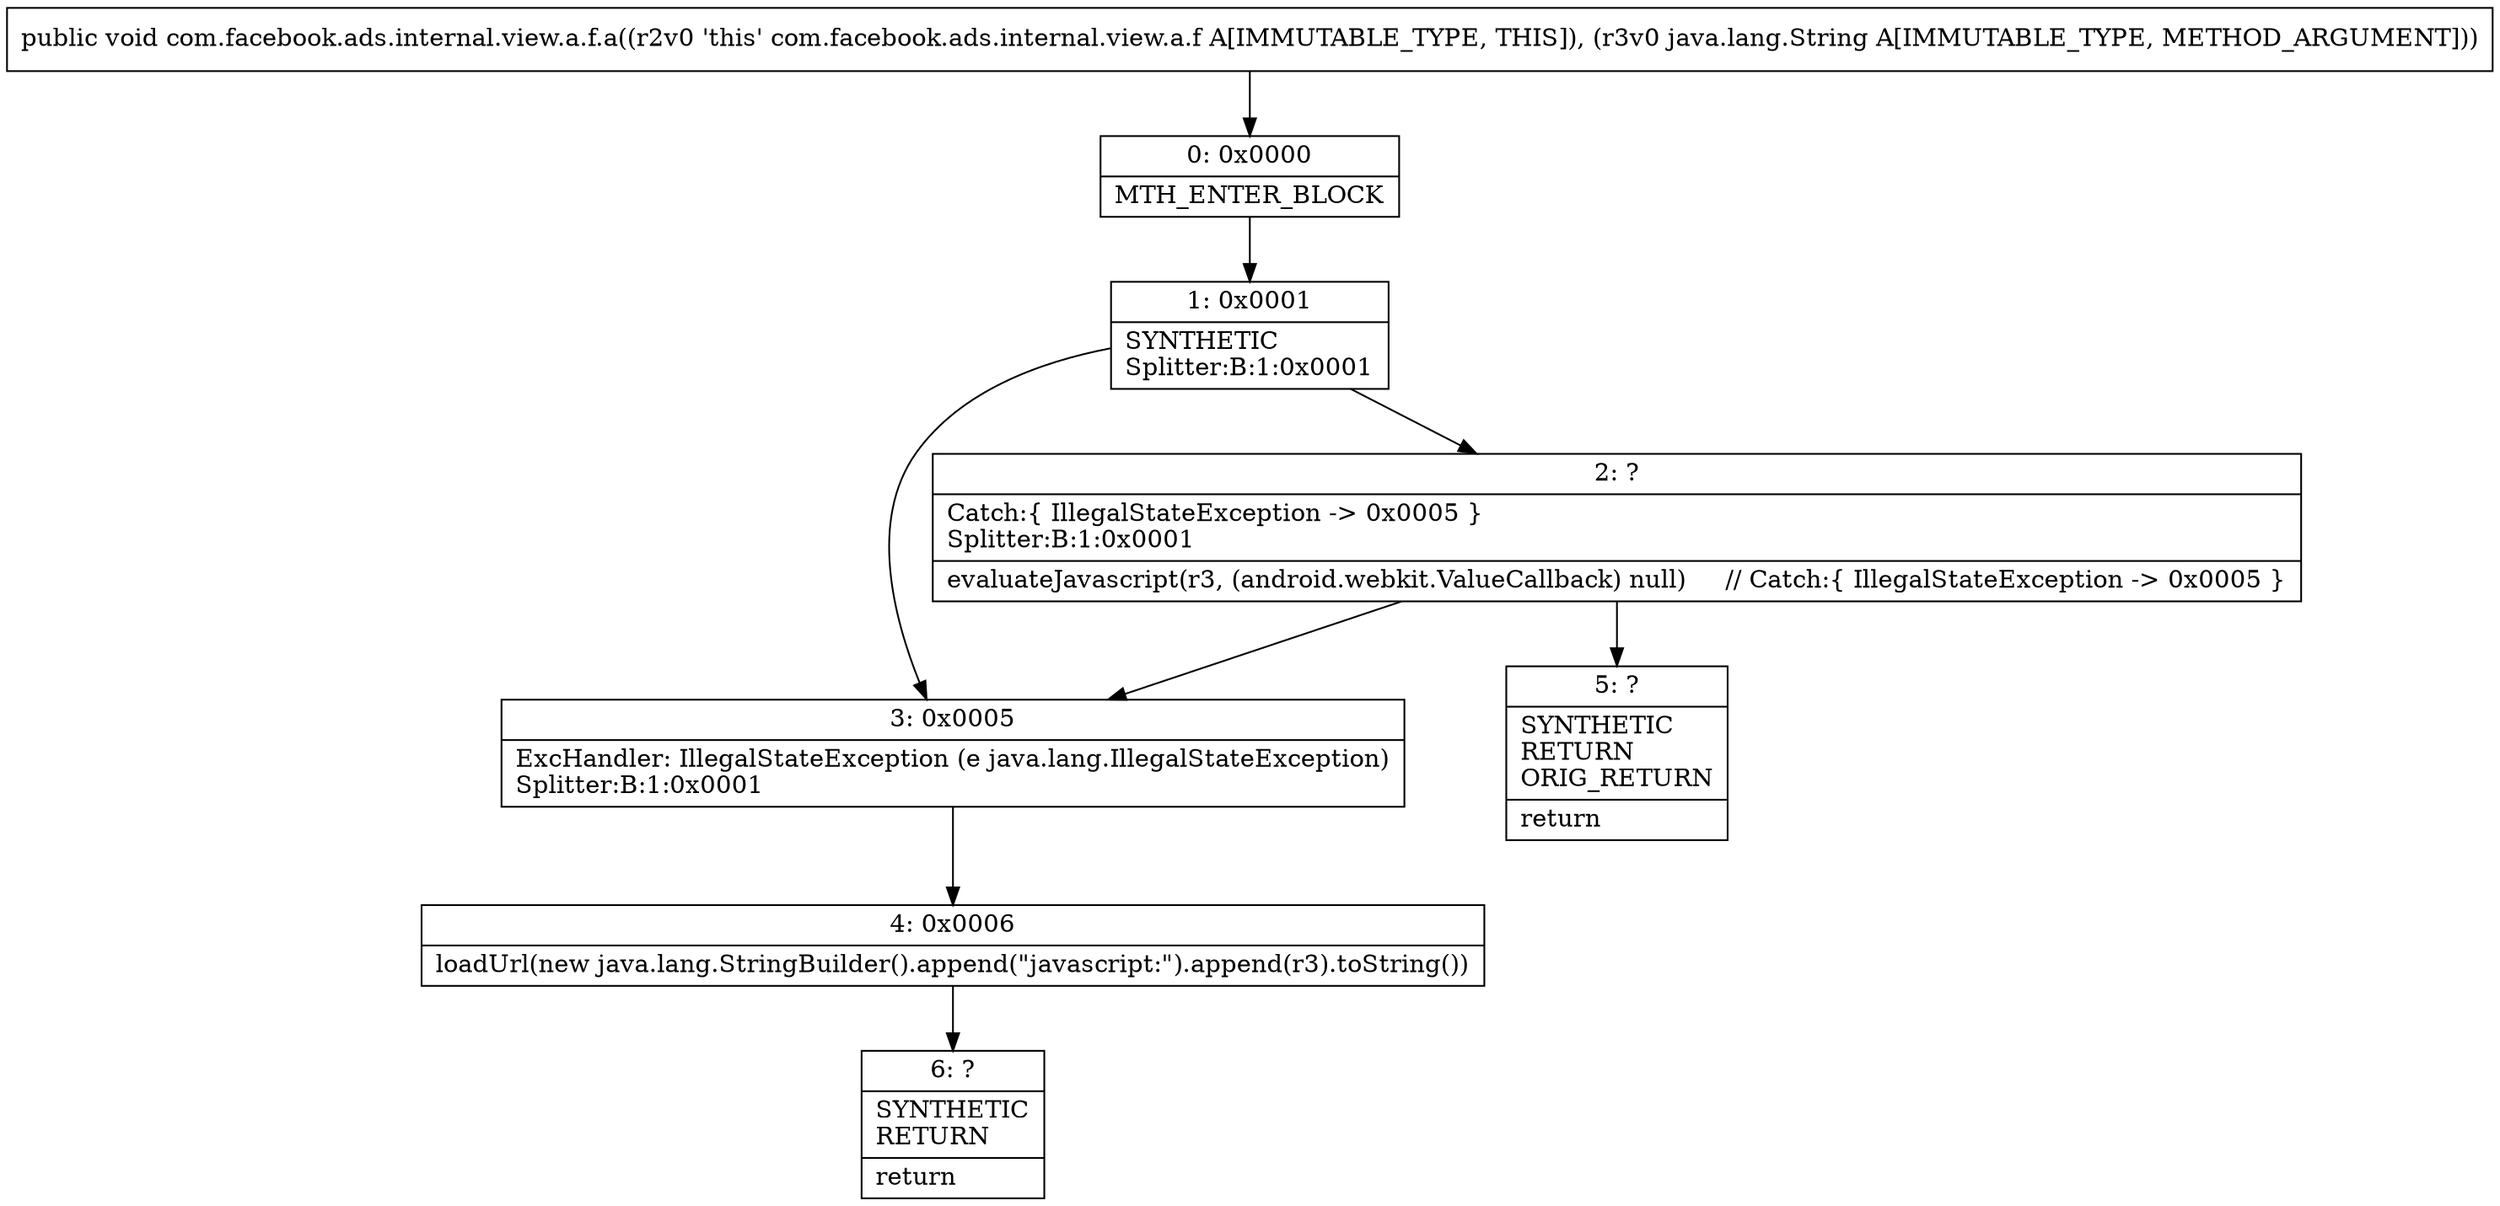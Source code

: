 digraph "CFG forcom.facebook.ads.internal.view.a.f.a(Ljava\/lang\/String;)V" {
Node_0 [shape=record,label="{0\:\ 0x0000|MTH_ENTER_BLOCK\l}"];
Node_1 [shape=record,label="{1\:\ 0x0001|SYNTHETIC\lSplitter:B:1:0x0001\l}"];
Node_2 [shape=record,label="{2\:\ ?|Catch:\{ IllegalStateException \-\> 0x0005 \}\lSplitter:B:1:0x0001\l|evaluateJavascript(r3, (android.webkit.ValueCallback) null)     \/\/ Catch:\{ IllegalStateException \-\> 0x0005 \}\l}"];
Node_3 [shape=record,label="{3\:\ 0x0005|ExcHandler: IllegalStateException (e java.lang.IllegalStateException)\lSplitter:B:1:0x0001\l}"];
Node_4 [shape=record,label="{4\:\ 0x0006|loadUrl(new java.lang.StringBuilder().append(\"javascript:\").append(r3).toString())\l}"];
Node_5 [shape=record,label="{5\:\ ?|SYNTHETIC\lRETURN\lORIG_RETURN\l|return\l}"];
Node_6 [shape=record,label="{6\:\ ?|SYNTHETIC\lRETURN\l|return\l}"];
MethodNode[shape=record,label="{public void com.facebook.ads.internal.view.a.f.a((r2v0 'this' com.facebook.ads.internal.view.a.f A[IMMUTABLE_TYPE, THIS]), (r3v0 java.lang.String A[IMMUTABLE_TYPE, METHOD_ARGUMENT])) }"];
MethodNode -> Node_0;
Node_0 -> Node_1;
Node_1 -> Node_2;
Node_1 -> Node_3;
Node_2 -> Node_3;
Node_2 -> Node_5;
Node_3 -> Node_4;
Node_4 -> Node_6;
}

